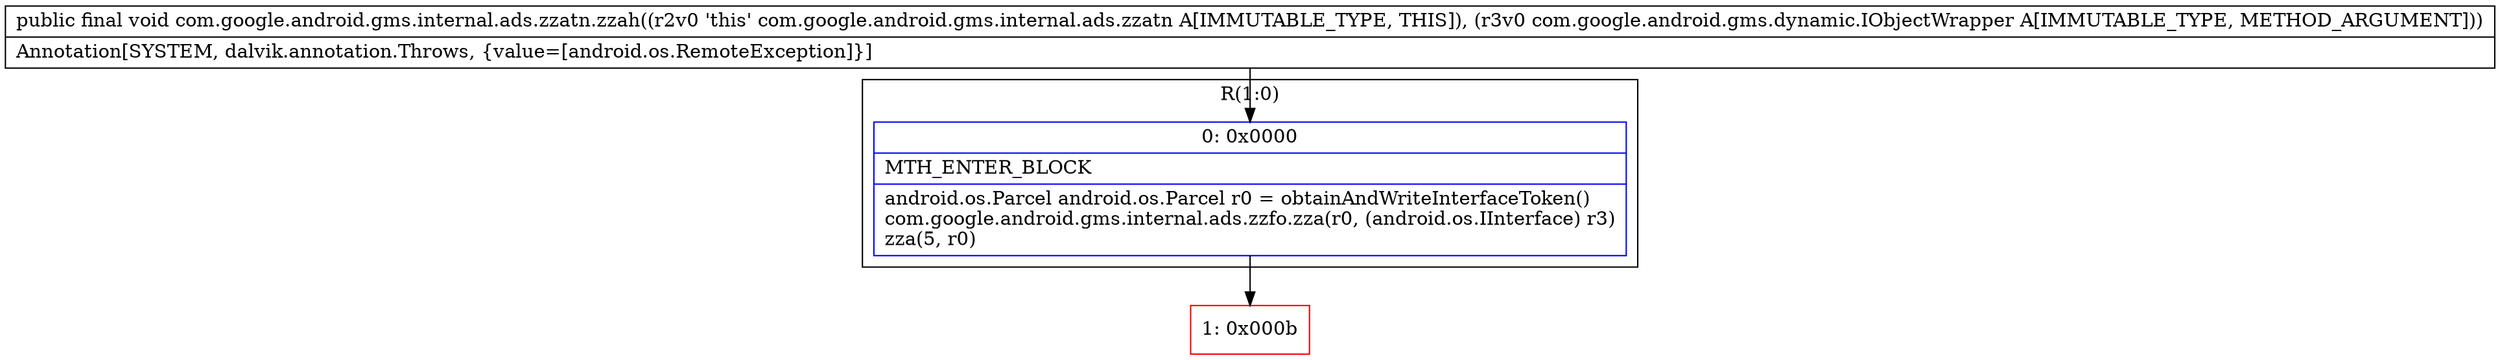 digraph "CFG forcom.google.android.gms.internal.ads.zzatn.zzah(Lcom\/google\/android\/gms\/dynamic\/IObjectWrapper;)V" {
subgraph cluster_Region_723025277 {
label = "R(1:0)";
node [shape=record,color=blue];
Node_0 [shape=record,label="{0\:\ 0x0000|MTH_ENTER_BLOCK\l|android.os.Parcel android.os.Parcel r0 = obtainAndWriteInterfaceToken()\lcom.google.android.gms.internal.ads.zzfo.zza(r0, (android.os.IInterface) r3)\lzza(5, r0)\l}"];
}
Node_1 [shape=record,color=red,label="{1\:\ 0x000b}"];
MethodNode[shape=record,label="{public final void com.google.android.gms.internal.ads.zzatn.zzah((r2v0 'this' com.google.android.gms.internal.ads.zzatn A[IMMUTABLE_TYPE, THIS]), (r3v0 com.google.android.gms.dynamic.IObjectWrapper A[IMMUTABLE_TYPE, METHOD_ARGUMENT]))  | Annotation[SYSTEM, dalvik.annotation.Throws, \{value=[android.os.RemoteException]\}]\l}"];
MethodNode -> Node_0;
Node_0 -> Node_1;
}

